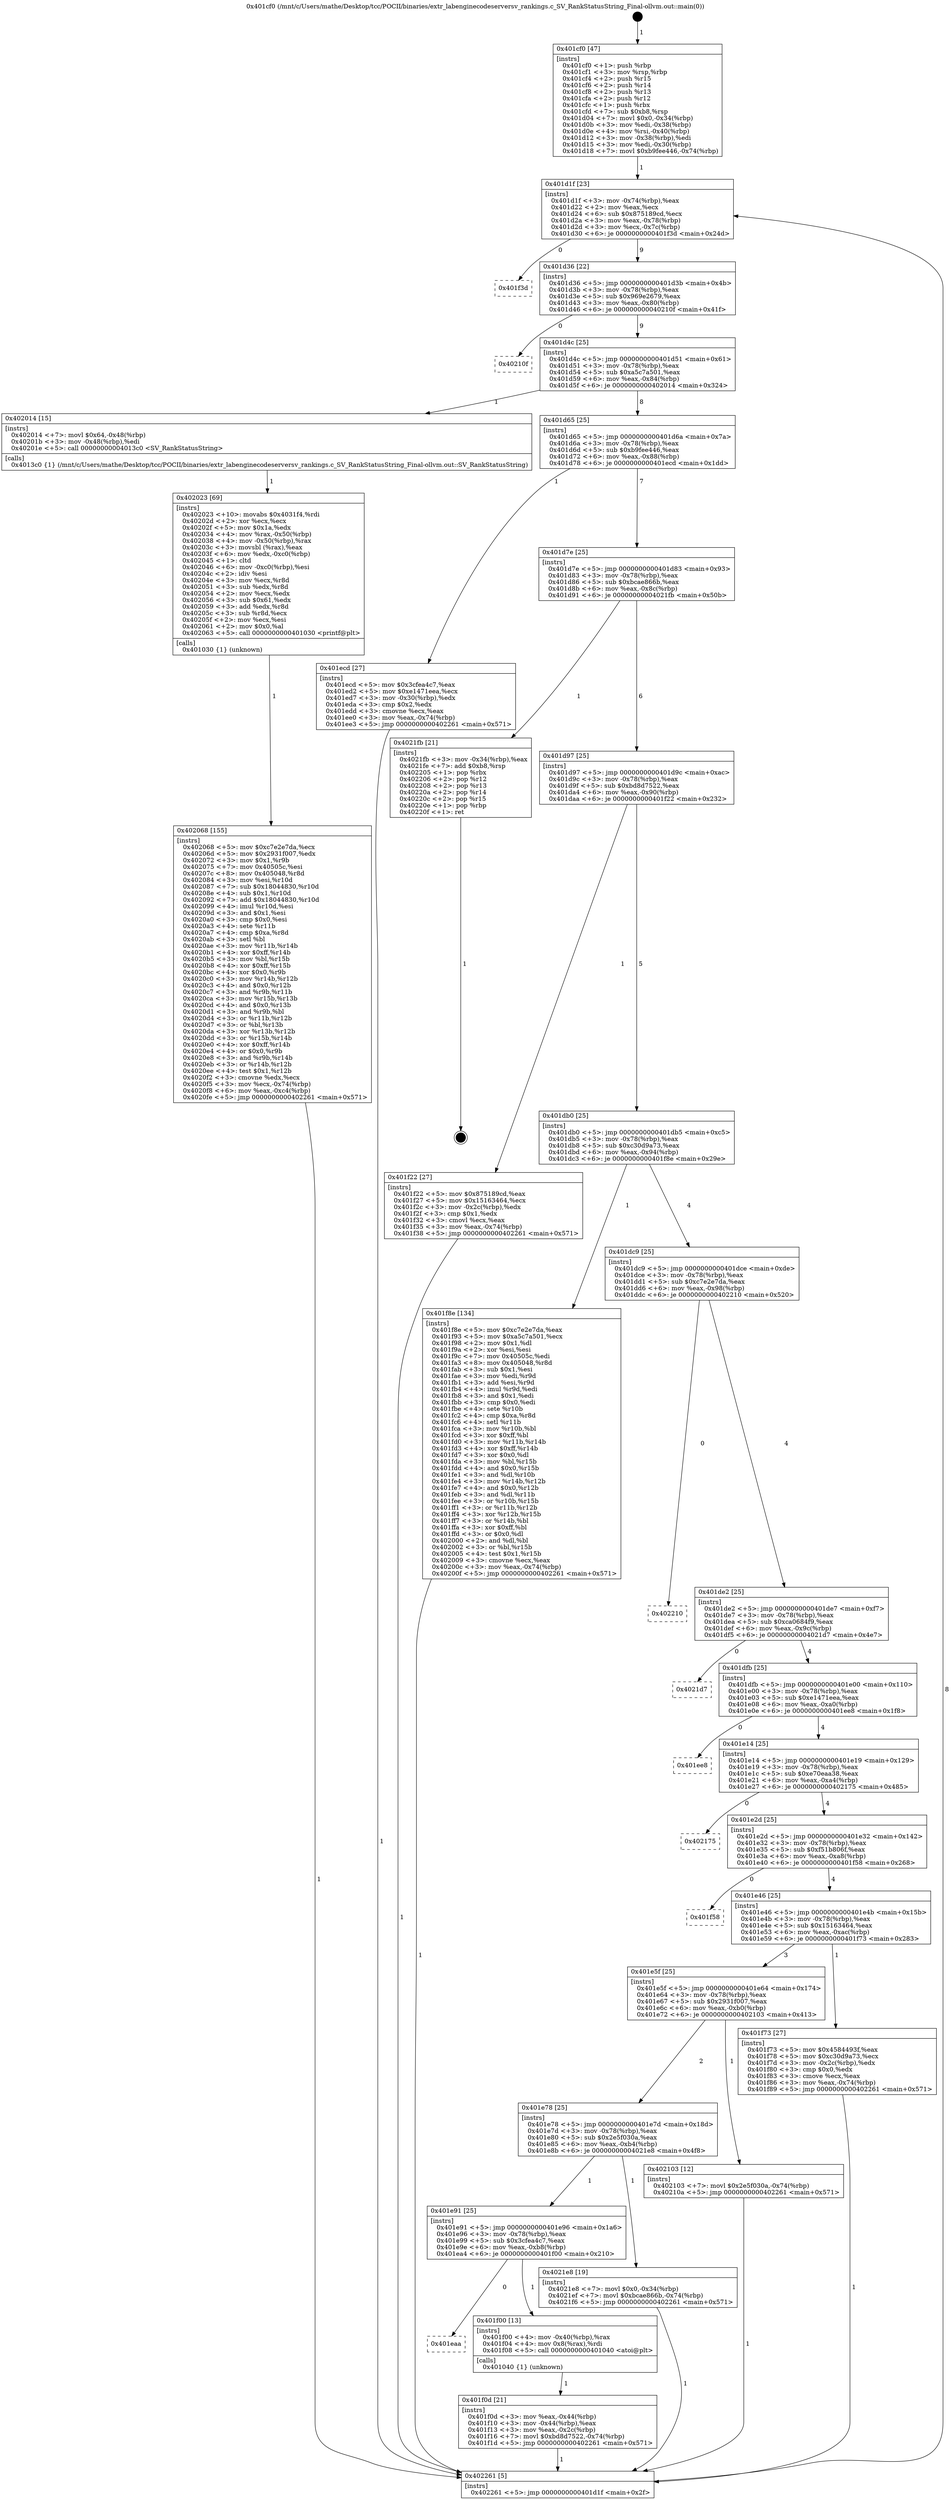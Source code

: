 digraph "0x401cf0" {
  label = "0x401cf0 (/mnt/c/Users/mathe/Desktop/tcc/POCII/binaries/extr_labenginecodeserversv_rankings.c_SV_RankStatusString_Final-ollvm.out::main(0))"
  labelloc = "t"
  node[shape=record]

  Entry [label="",width=0.3,height=0.3,shape=circle,fillcolor=black,style=filled]
  "0x401d1f" [label="{
     0x401d1f [23]\l
     | [instrs]\l
     &nbsp;&nbsp;0x401d1f \<+3\>: mov -0x74(%rbp),%eax\l
     &nbsp;&nbsp;0x401d22 \<+2\>: mov %eax,%ecx\l
     &nbsp;&nbsp;0x401d24 \<+6\>: sub $0x875189cd,%ecx\l
     &nbsp;&nbsp;0x401d2a \<+3\>: mov %eax,-0x78(%rbp)\l
     &nbsp;&nbsp;0x401d2d \<+3\>: mov %ecx,-0x7c(%rbp)\l
     &nbsp;&nbsp;0x401d30 \<+6\>: je 0000000000401f3d \<main+0x24d\>\l
  }"]
  "0x401f3d" [label="{
     0x401f3d\l
  }", style=dashed]
  "0x401d36" [label="{
     0x401d36 [22]\l
     | [instrs]\l
     &nbsp;&nbsp;0x401d36 \<+5\>: jmp 0000000000401d3b \<main+0x4b\>\l
     &nbsp;&nbsp;0x401d3b \<+3\>: mov -0x78(%rbp),%eax\l
     &nbsp;&nbsp;0x401d3e \<+5\>: sub $0x969e2679,%eax\l
     &nbsp;&nbsp;0x401d43 \<+3\>: mov %eax,-0x80(%rbp)\l
     &nbsp;&nbsp;0x401d46 \<+6\>: je 000000000040210f \<main+0x41f\>\l
  }"]
  Exit [label="",width=0.3,height=0.3,shape=circle,fillcolor=black,style=filled,peripheries=2]
  "0x40210f" [label="{
     0x40210f\l
  }", style=dashed]
  "0x401d4c" [label="{
     0x401d4c [25]\l
     | [instrs]\l
     &nbsp;&nbsp;0x401d4c \<+5\>: jmp 0000000000401d51 \<main+0x61\>\l
     &nbsp;&nbsp;0x401d51 \<+3\>: mov -0x78(%rbp),%eax\l
     &nbsp;&nbsp;0x401d54 \<+5\>: sub $0xa5c7a501,%eax\l
     &nbsp;&nbsp;0x401d59 \<+6\>: mov %eax,-0x84(%rbp)\l
     &nbsp;&nbsp;0x401d5f \<+6\>: je 0000000000402014 \<main+0x324\>\l
  }"]
  "0x402068" [label="{
     0x402068 [155]\l
     | [instrs]\l
     &nbsp;&nbsp;0x402068 \<+5\>: mov $0xc7e2e7da,%ecx\l
     &nbsp;&nbsp;0x40206d \<+5\>: mov $0x2931f007,%edx\l
     &nbsp;&nbsp;0x402072 \<+3\>: mov $0x1,%r9b\l
     &nbsp;&nbsp;0x402075 \<+7\>: mov 0x40505c,%esi\l
     &nbsp;&nbsp;0x40207c \<+8\>: mov 0x405048,%r8d\l
     &nbsp;&nbsp;0x402084 \<+3\>: mov %esi,%r10d\l
     &nbsp;&nbsp;0x402087 \<+7\>: sub $0x18044830,%r10d\l
     &nbsp;&nbsp;0x40208e \<+4\>: sub $0x1,%r10d\l
     &nbsp;&nbsp;0x402092 \<+7\>: add $0x18044830,%r10d\l
     &nbsp;&nbsp;0x402099 \<+4\>: imul %r10d,%esi\l
     &nbsp;&nbsp;0x40209d \<+3\>: and $0x1,%esi\l
     &nbsp;&nbsp;0x4020a0 \<+3\>: cmp $0x0,%esi\l
     &nbsp;&nbsp;0x4020a3 \<+4\>: sete %r11b\l
     &nbsp;&nbsp;0x4020a7 \<+4\>: cmp $0xa,%r8d\l
     &nbsp;&nbsp;0x4020ab \<+3\>: setl %bl\l
     &nbsp;&nbsp;0x4020ae \<+3\>: mov %r11b,%r14b\l
     &nbsp;&nbsp;0x4020b1 \<+4\>: xor $0xff,%r14b\l
     &nbsp;&nbsp;0x4020b5 \<+3\>: mov %bl,%r15b\l
     &nbsp;&nbsp;0x4020b8 \<+4\>: xor $0xff,%r15b\l
     &nbsp;&nbsp;0x4020bc \<+4\>: xor $0x0,%r9b\l
     &nbsp;&nbsp;0x4020c0 \<+3\>: mov %r14b,%r12b\l
     &nbsp;&nbsp;0x4020c3 \<+4\>: and $0x0,%r12b\l
     &nbsp;&nbsp;0x4020c7 \<+3\>: and %r9b,%r11b\l
     &nbsp;&nbsp;0x4020ca \<+3\>: mov %r15b,%r13b\l
     &nbsp;&nbsp;0x4020cd \<+4\>: and $0x0,%r13b\l
     &nbsp;&nbsp;0x4020d1 \<+3\>: and %r9b,%bl\l
     &nbsp;&nbsp;0x4020d4 \<+3\>: or %r11b,%r12b\l
     &nbsp;&nbsp;0x4020d7 \<+3\>: or %bl,%r13b\l
     &nbsp;&nbsp;0x4020da \<+3\>: xor %r13b,%r12b\l
     &nbsp;&nbsp;0x4020dd \<+3\>: or %r15b,%r14b\l
     &nbsp;&nbsp;0x4020e0 \<+4\>: xor $0xff,%r14b\l
     &nbsp;&nbsp;0x4020e4 \<+4\>: or $0x0,%r9b\l
     &nbsp;&nbsp;0x4020e8 \<+3\>: and %r9b,%r14b\l
     &nbsp;&nbsp;0x4020eb \<+3\>: or %r14b,%r12b\l
     &nbsp;&nbsp;0x4020ee \<+4\>: test $0x1,%r12b\l
     &nbsp;&nbsp;0x4020f2 \<+3\>: cmovne %edx,%ecx\l
     &nbsp;&nbsp;0x4020f5 \<+3\>: mov %ecx,-0x74(%rbp)\l
     &nbsp;&nbsp;0x4020f8 \<+6\>: mov %eax,-0xc4(%rbp)\l
     &nbsp;&nbsp;0x4020fe \<+5\>: jmp 0000000000402261 \<main+0x571\>\l
  }"]
  "0x402014" [label="{
     0x402014 [15]\l
     | [instrs]\l
     &nbsp;&nbsp;0x402014 \<+7\>: movl $0x64,-0x48(%rbp)\l
     &nbsp;&nbsp;0x40201b \<+3\>: mov -0x48(%rbp),%edi\l
     &nbsp;&nbsp;0x40201e \<+5\>: call 00000000004013c0 \<SV_RankStatusString\>\l
     | [calls]\l
     &nbsp;&nbsp;0x4013c0 \{1\} (/mnt/c/Users/mathe/Desktop/tcc/POCII/binaries/extr_labenginecodeserversv_rankings.c_SV_RankStatusString_Final-ollvm.out::SV_RankStatusString)\l
  }"]
  "0x401d65" [label="{
     0x401d65 [25]\l
     | [instrs]\l
     &nbsp;&nbsp;0x401d65 \<+5\>: jmp 0000000000401d6a \<main+0x7a\>\l
     &nbsp;&nbsp;0x401d6a \<+3\>: mov -0x78(%rbp),%eax\l
     &nbsp;&nbsp;0x401d6d \<+5\>: sub $0xb9fee446,%eax\l
     &nbsp;&nbsp;0x401d72 \<+6\>: mov %eax,-0x88(%rbp)\l
     &nbsp;&nbsp;0x401d78 \<+6\>: je 0000000000401ecd \<main+0x1dd\>\l
  }"]
  "0x402023" [label="{
     0x402023 [69]\l
     | [instrs]\l
     &nbsp;&nbsp;0x402023 \<+10\>: movabs $0x4031f4,%rdi\l
     &nbsp;&nbsp;0x40202d \<+2\>: xor %ecx,%ecx\l
     &nbsp;&nbsp;0x40202f \<+5\>: mov $0x1a,%edx\l
     &nbsp;&nbsp;0x402034 \<+4\>: mov %rax,-0x50(%rbp)\l
     &nbsp;&nbsp;0x402038 \<+4\>: mov -0x50(%rbp),%rax\l
     &nbsp;&nbsp;0x40203c \<+3\>: movsbl (%rax),%eax\l
     &nbsp;&nbsp;0x40203f \<+6\>: mov %edx,-0xc0(%rbp)\l
     &nbsp;&nbsp;0x402045 \<+1\>: cltd\l
     &nbsp;&nbsp;0x402046 \<+6\>: mov -0xc0(%rbp),%esi\l
     &nbsp;&nbsp;0x40204c \<+2\>: idiv %esi\l
     &nbsp;&nbsp;0x40204e \<+3\>: mov %ecx,%r8d\l
     &nbsp;&nbsp;0x402051 \<+3\>: sub %edx,%r8d\l
     &nbsp;&nbsp;0x402054 \<+2\>: mov %ecx,%edx\l
     &nbsp;&nbsp;0x402056 \<+3\>: sub $0x61,%edx\l
     &nbsp;&nbsp;0x402059 \<+3\>: add %edx,%r8d\l
     &nbsp;&nbsp;0x40205c \<+3\>: sub %r8d,%ecx\l
     &nbsp;&nbsp;0x40205f \<+2\>: mov %ecx,%esi\l
     &nbsp;&nbsp;0x402061 \<+2\>: mov $0x0,%al\l
     &nbsp;&nbsp;0x402063 \<+5\>: call 0000000000401030 \<printf@plt\>\l
     | [calls]\l
     &nbsp;&nbsp;0x401030 \{1\} (unknown)\l
  }"]
  "0x401ecd" [label="{
     0x401ecd [27]\l
     | [instrs]\l
     &nbsp;&nbsp;0x401ecd \<+5\>: mov $0x3cfea4c7,%eax\l
     &nbsp;&nbsp;0x401ed2 \<+5\>: mov $0xe1471eea,%ecx\l
     &nbsp;&nbsp;0x401ed7 \<+3\>: mov -0x30(%rbp),%edx\l
     &nbsp;&nbsp;0x401eda \<+3\>: cmp $0x2,%edx\l
     &nbsp;&nbsp;0x401edd \<+3\>: cmovne %ecx,%eax\l
     &nbsp;&nbsp;0x401ee0 \<+3\>: mov %eax,-0x74(%rbp)\l
     &nbsp;&nbsp;0x401ee3 \<+5\>: jmp 0000000000402261 \<main+0x571\>\l
  }"]
  "0x401d7e" [label="{
     0x401d7e [25]\l
     | [instrs]\l
     &nbsp;&nbsp;0x401d7e \<+5\>: jmp 0000000000401d83 \<main+0x93\>\l
     &nbsp;&nbsp;0x401d83 \<+3\>: mov -0x78(%rbp),%eax\l
     &nbsp;&nbsp;0x401d86 \<+5\>: sub $0xbcae866b,%eax\l
     &nbsp;&nbsp;0x401d8b \<+6\>: mov %eax,-0x8c(%rbp)\l
     &nbsp;&nbsp;0x401d91 \<+6\>: je 00000000004021fb \<main+0x50b\>\l
  }"]
  "0x402261" [label="{
     0x402261 [5]\l
     | [instrs]\l
     &nbsp;&nbsp;0x402261 \<+5\>: jmp 0000000000401d1f \<main+0x2f\>\l
  }"]
  "0x401cf0" [label="{
     0x401cf0 [47]\l
     | [instrs]\l
     &nbsp;&nbsp;0x401cf0 \<+1\>: push %rbp\l
     &nbsp;&nbsp;0x401cf1 \<+3\>: mov %rsp,%rbp\l
     &nbsp;&nbsp;0x401cf4 \<+2\>: push %r15\l
     &nbsp;&nbsp;0x401cf6 \<+2\>: push %r14\l
     &nbsp;&nbsp;0x401cf8 \<+2\>: push %r13\l
     &nbsp;&nbsp;0x401cfa \<+2\>: push %r12\l
     &nbsp;&nbsp;0x401cfc \<+1\>: push %rbx\l
     &nbsp;&nbsp;0x401cfd \<+7\>: sub $0xb8,%rsp\l
     &nbsp;&nbsp;0x401d04 \<+7\>: movl $0x0,-0x34(%rbp)\l
     &nbsp;&nbsp;0x401d0b \<+3\>: mov %edi,-0x38(%rbp)\l
     &nbsp;&nbsp;0x401d0e \<+4\>: mov %rsi,-0x40(%rbp)\l
     &nbsp;&nbsp;0x401d12 \<+3\>: mov -0x38(%rbp),%edi\l
     &nbsp;&nbsp;0x401d15 \<+3\>: mov %edi,-0x30(%rbp)\l
     &nbsp;&nbsp;0x401d18 \<+7\>: movl $0xb9fee446,-0x74(%rbp)\l
  }"]
  "0x401f0d" [label="{
     0x401f0d [21]\l
     | [instrs]\l
     &nbsp;&nbsp;0x401f0d \<+3\>: mov %eax,-0x44(%rbp)\l
     &nbsp;&nbsp;0x401f10 \<+3\>: mov -0x44(%rbp),%eax\l
     &nbsp;&nbsp;0x401f13 \<+3\>: mov %eax,-0x2c(%rbp)\l
     &nbsp;&nbsp;0x401f16 \<+7\>: movl $0xbd8d7522,-0x74(%rbp)\l
     &nbsp;&nbsp;0x401f1d \<+5\>: jmp 0000000000402261 \<main+0x571\>\l
  }"]
  "0x4021fb" [label="{
     0x4021fb [21]\l
     | [instrs]\l
     &nbsp;&nbsp;0x4021fb \<+3\>: mov -0x34(%rbp),%eax\l
     &nbsp;&nbsp;0x4021fe \<+7\>: add $0xb8,%rsp\l
     &nbsp;&nbsp;0x402205 \<+1\>: pop %rbx\l
     &nbsp;&nbsp;0x402206 \<+2\>: pop %r12\l
     &nbsp;&nbsp;0x402208 \<+2\>: pop %r13\l
     &nbsp;&nbsp;0x40220a \<+2\>: pop %r14\l
     &nbsp;&nbsp;0x40220c \<+2\>: pop %r15\l
     &nbsp;&nbsp;0x40220e \<+1\>: pop %rbp\l
     &nbsp;&nbsp;0x40220f \<+1\>: ret\l
  }"]
  "0x401d97" [label="{
     0x401d97 [25]\l
     | [instrs]\l
     &nbsp;&nbsp;0x401d97 \<+5\>: jmp 0000000000401d9c \<main+0xac\>\l
     &nbsp;&nbsp;0x401d9c \<+3\>: mov -0x78(%rbp),%eax\l
     &nbsp;&nbsp;0x401d9f \<+5\>: sub $0xbd8d7522,%eax\l
     &nbsp;&nbsp;0x401da4 \<+6\>: mov %eax,-0x90(%rbp)\l
     &nbsp;&nbsp;0x401daa \<+6\>: je 0000000000401f22 \<main+0x232\>\l
  }"]
  "0x401eaa" [label="{
     0x401eaa\l
  }", style=dashed]
  "0x401f22" [label="{
     0x401f22 [27]\l
     | [instrs]\l
     &nbsp;&nbsp;0x401f22 \<+5\>: mov $0x875189cd,%eax\l
     &nbsp;&nbsp;0x401f27 \<+5\>: mov $0x15163464,%ecx\l
     &nbsp;&nbsp;0x401f2c \<+3\>: mov -0x2c(%rbp),%edx\l
     &nbsp;&nbsp;0x401f2f \<+3\>: cmp $0x1,%edx\l
     &nbsp;&nbsp;0x401f32 \<+3\>: cmovl %ecx,%eax\l
     &nbsp;&nbsp;0x401f35 \<+3\>: mov %eax,-0x74(%rbp)\l
     &nbsp;&nbsp;0x401f38 \<+5\>: jmp 0000000000402261 \<main+0x571\>\l
  }"]
  "0x401db0" [label="{
     0x401db0 [25]\l
     | [instrs]\l
     &nbsp;&nbsp;0x401db0 \<+5\>: jmp 0000000000401db5 \<main+0xc5\>\l
     &nbsp;&nbsp;0x401db5 \<+3\>: mov -0x78(%rbp),%eax\l
     &nbsp;&nbsp;0x401db8 \<+5\>: sub $0xc30d9a73,%eax\l
     &nbsp;&nbsp;0x401dbd \<+6\>: mov %eax,-0x94(%rbp)\l
     &nbsp;&nbsp;0x401dc3 \<+6\>: je 0000000000401f8e \<main+0x29e\>\l
  }"]
  "0x401f00" [label="{
     0x401f00 [13]\l
     | [instrs]\l
     &nbsp;&nbsp;0x401f00 \<+4\>: mov -0x40(%rbp),%rax\l
     &nbsp;&nbsp;0x401f04 \<+4\>: mov 0x8(%rax),%rdi\l
     &nbsp;&nbsp;0x401f08 \<+5\>: call 0000000000401040 \<atoi@plt\>\l
     | [calls]\l
     &nbsp;&nbsp;0x401040 \{1\} (unknown)\l
  }"]
  "0x401f8e" [label="{
     0x401f8e [134]\l
     | [instrs]\l
     &nbsp;&nbsp;0x401f8e \<+5\>: mov $0xc7e2e7da,%eax\l
     &nbsp;&nbsp;0x401f93 \<+5\>: mov $0xa5c7a501,%ecx\l
     &nbsp;&nbsp;0x401f98 \<+2\>: mov $0x1,%dl\l
     &nbsp;&nbsp;0x401f9a \<+2\>: xor %esi,%esi\l
     &nbsp;&nbsp;0x401f9c \<+7\>: mov 0x40505c,%edi\l
     &nbsp;&nbsp;0x401fa3 \<+8\>: mov 0x405048,%r8d\l
     &nbsp;&nbsp;0x401fab \<+3\>: sub $0x1,%esi\l
     &nbsp;&nbsp;0x401fae \<+3\>: mov %edi,%r9d\l
     &nbsp;&nbsp;0x401fb1 \<+3\>: add %esi,%r9d\l
     &nbsp;&nbsp;0x401fb4 \<+4\>: imul %r9d,%edi\l
     &nbsp;&nbsp;0x401fb8 \<+3\>: and $0x1,%edi\l
     &nbsp;&nbsp;0x401fbb \<+3\>: cmp $0x0,%edi\l
     &nbsp;&nbsp;0x401fbe \<+4\>: sete %r10b\l
     &nbsp;&nbsp;0x401fc2 \<+4\>: cmp $0xa,%r8d\l
     &nbsp;&nbsp;0x401fc6 \<+4\>: setl %r11b\l
     &nbsp;&nbsp;0x401fca \<+3\>: mov %r10b,%bl\l
     &nbsp;&nbsp;0x401fcd \<+3\>: xor $0xff,%bl\l
     &nbsp;&nbsp;0x401fd0 \<+3\>: mov %r11b,%r14b\l
     &nbsp;&nbsp;0x401fd3 \<+4\>: xor $0xff,%r14b\l
     &nbsp;&nbsp;0x401fd7 \<+3\>: xor $0x0,%dl\l
     &nbsp;&nbsp;0x401fda \<+3\>: mov %bl,%r15b\l
     &nbsp;&nbsp;0x401fdd \<+4\>: and $0x0,%r15b\l
     &nbsp;&nbsp;0x401fe1 \<+3\>: and %dl,%r10b\l
     &nbsp;&nbsp;0x401fe4 \<+3\>: mov %r14b,%r12b\l
     &nbsp;&nbsp;0x401fe7 \<+4\>: and $0x0,%r12b\l
     &nbsp;&nbsp;0x401feb \<+3\>: and %dl,%r11b\l
     &nbsp;&nbsp;0x401fee \<+3\>: or %r10b,%r15b\l
     &nbsp;&nbsp;0x401ff1 \<+3\>: or %r11b,%r12b\l
     &nbsp;&nbsp;0x401ff4 \<+3\>: xor %r12b,%r15b\l
     &nbsp;&nbsp;0x401ff7 \<+3\>: or %r14b,%bl\l
     &nbsp;&nbsp;0x401ffa \<+3\>: xor $0xff,%bl\l
     &nbsp;&nbsp;0x401ffd \<+3\>: or $0x0,%dl\l
     &nbsp;&nbsp;0x402000 \<+2\>: and %dl,%bl\l
     &nbsp;&nbsp;0x402002 \<+3\>: or %bl,%r15b\l
     &nbsp;&nbsp;0x402005 \<+4\>: test $0x1,%r15b\l
     &nbsp;&nbsp;0x402009 \<+3\>: cmovne %ecx,%eax\l
     &nbsp;&nbsp;0x40200c \<+3\>: mov %eax,-0x74(%rbp)\l
     &nbsp;&nbsp;0x40200f \<+5\>: jmp 0000000000402261 \<main+0x571\>\l
  }"]
  "0x401dc9" [label="{
     0x401dc9 [25]\l
     | [instrs]\l
     &nbsp;&nbsp;0x401dc9 \<+5\>: jmp 0000000000401dce \<main+0xde\>\l
     &nbsp;&nbsp;0x401dce \<+3\>: mov -0x78(%rbp),%eax\l
     &nbsp;&nbsp;0x401dd1 \<+5\>: sub $0xc7e2e7da,%eax\l
     &nbsp;&nbsp;0x401dd6 \<+6\>: mov %eax,-0x98(%rbp)\l
     &nbsp;&nbsp;0x401ddc \<+6\>: je 0000000000402210 \<main+0x520\>\l
  }"]
  "0x401e91" [label="{
     0x401e91 [25]\l
     | [instrs]\l
     &nbsp;&nbsp;0x401e91 \<+5\>: jmp 0000000000401e96 \<main+0x1a6\>\l
     &nbsp;&nbsp;0x401e96 \<+3\>: mov -0x78(%rbp),%eax\l
     &nbsp;&nbsp;0x401e99 \<+5\>: sub $0x3cfea4c7,%eax\l
     &nbsp;&nbsp;0x401e9e \<+6\>: mov %eax,-0xb8(%rbp)\l
     &nbsp;&nbsp;0x401ea4 \<+6\>: je 0000000000401f00 \<main+0x210\>\l
  }"]
  "0x402210" [label="{
     0x402210\l
  }", style=dashed]
  "0x401de2" [label="{
     0x401de2 [25]\l
     | [instrs]\l
     &nbsp;&nbsp;0x401de2 \<+5\>: jmp 0000000000401de7 \<main+0xf7\>\l
     &nbsp;&nbsp;0x401de7 \<+3\>: mov -0x78(%rbp),%eax\l
     &nbsp;&nbsp;0x401dea \<+5\>: sub $0xca0684f9,%eax\l
     &nbsp;&nbsp;0x401def \<+6\>: mov %eax,-0x9c(%rbp)\l
     &nbsp;&nbsp;0x401df5 \<+6\>: je 00000000004021d7 \<main+0x4e7\>\l
  }"]
  "0x4021e8" [label="{
     0x4021e8 [19]\l
     | [instrs]\l
     &nbsp;&nbsp;0x4021e8 \<+7\>: movl $0x0,-0x34(%rbp)\l
     &nbsp;&nbsp;0x4021ef \<+7\>: movl $0xbcae866b,-0x74(%rbp)\l
     &nbsp;&nbsp;0x4021f6 \<+5\>: jmp 0000000000402261 \<main+0x571\>\l
  }"]
  "0x4021d7" [label="{
     0x4021d7\l
  }", style=dashed]
  "0x401dfb" [label="{
     0x401dfb [25]\l
     | [instrs]\l
     &nbsp;&nbsp;0x401dfb \<+5\>: jmp 0000000000401e00 \<main+0x110\>\l
     &nbsp;&nbsp;0x401e00 \<+3\>: mov -0x78(%rbp),%eax\l
     &nbsp;&nbsp;0x401e03 \<+5\>: sub $0xe1471eea,%eax\l
     &nbsp;&nbsp;0x401e08 \<+6\>: mov %eax,-0xa0(%rbp)\l
     &nbsp;&nbsp;0x401e0e \<+6\>: je 0000000000401ee8 \<main+0x1f8\>\l
  }"]
  "0x401e78" [label="{
     0x401e78 [25]\l
     | [instrs]\l
     &nbsp;&nbsp;0x401e78 \<+5\>: jmp 0000000000401e7d \<main+0x18d\>\l
     &nbsp;&nbsp;0x401e7d \<+3\>: mov -0x78(%rbp),%eax\l
     &nbsp;&nbsp;0x401e80 \<+5\>: sub $0x2e5f030a,%eax\l
     &nbsp;&nbsp;0x401e85 \<+6\>: mov %eax,-0xb4(%rbp)\l
     &nbsp;&nbsp;0x401e8b \<+6\>: je 00000000004021e8 \<main+0x4f8\>\l
  }"]
  "0x401ee8" [label="{
     0x401ee8\l
  }", style=dashed]
  "0x401e14" [label="{
     0x401e14 [25]\l
     | [instrs]\l
     &nbsp;&nbsp;0x401e14 \<+5\>: jmp 0000000000401e19 \<main+0x129\>\l
     &nbsp;&nbsp;0x401e19 \<+3\>: mov -0x78(%rbp),%eax\l
     &nbsp;&nbsp;0x401e1c \<+5\>: sub $0xe70eaa38,%eax\l
     &nbsp;&nbsp;0x401e21 \<+6\>: mov %eax,-0xa4(%rbp)\l
     &nbsp;&nbsp;0x401e27 \<+6\>: je 0000000000402175 \<main+0x485\>\l
  }"]
  "0x402103" [label="{
     0x402103 [12]\l
     | [instrs]\l
     &nbsp;&nbsp;0x402103 \<+7\>: movl $0x2e5f030a,-0x74(%rbp)\l
     &nbsp;&nbsp;0x40210a \<+5\>: jmp 0000000000402261 \<main+0x571\>\l
  }"]
  "0x402175" [label="{
     0x402175\l
  }", style=dashed]
  "0x401e2d" [label="{
     0x401e2d [25]\l
     | [instrs]\l
     &nbsp;&nbsp;0x401e2d \<+5\>: jmp 0000000000401e32 \<main+0x142\>\l
     &nbsp;&nbsp;0x401e32 \<+3\>: mov -0x78(%rbp),%eax\l
     &nbsp;&nbsp;0x401e35 \<+5\>: sub $0xf51b806f,%eax\l
     &nbsp;&nbsp;0x401e3a \<+6\>: mov %eax,-0xa8(%rbp)\l
     &nbsp;&nbsp;0x401e40 \<+6\>: je 0000000000401f58 \<main+0x268\>\l
  }"]
  "0x401e5f" [label="{
     0x401e5f [25]\l
     | [instrs]\l
     &nbsp;&nbsp;0x401e5f \<+5\>: jmp 0000000000401e64 \<main+0x174\>\l
     &nbsp;&nbsp;0x401e64 \<+3\>: mov -0x78(%rbp),%eax\l
     &nbsp;&nbsp;0x401e67 \<+5\>: sub $0x2931f007,%eax\l
     &nbsp;&nbsp;0x401e6c \<+6\>: mov %eax,-0xb0(%rbp)\l
     &nbsp;&nbsp;0x401e72 \<+6\>: je 0000000000402103 \<main+0x413\>\l
  }"]
  "0x401f58" [label="{
     0x401f58\l
  }", style=dashed]
  "0x401e46" [label="{
     0x401e46 [25]\l
     | [instrs]\l
     &nbsp;&nbsp;0x401e46 \<+5\>: jmp 0000000000401e4b \<main+0x15b\>\l
     &nbsp;&nbsp;0x401e4b \<+3\>: mov -0x78(%rbp),%eax\l
     &nbsp;&nbsp;0x401e4e \<+5\>: sub $0x15163464,%eax\l
     &nbsp;&nbsp;0x401e53 \<+6\>: mov %eax,-0xac(%rbp)\l
     &nbsp;&nbsp;0x401e59 \<+6\>: je 0000000000401f73 \<main+0x283\>\l
  }"]
  "0x401f73" [label="{
     0x401f73 [27]\l
     | [instrs]\l
     &nbsp;&nbsp;0x401f73 \<+5\>: mov $0x4584493f,%eax\l
     &nbsp;&nbsp;0x401f78 \<+5\>: mov $0xc30d9a73,%ecx\l
     &nbsp;&nbsp;0x401f7d \<+3\>: mov -0x2c(%rbp),%edx\l
     &nbsp;&nbsp;0x401f80 \<+3\>: cmp $0x0,%edx\l
     &nbsp;&nbsp;0x401f83 \<+3\>: cmove %ecx,%eax\l
     &nbsp;&nbsp;0x401f86 \<+3\>: mov %eax,-0x74(%rbp)\l
     &nbsp;&nbsp;0x401f89 \<+5\>: jmp 0000000000402261 \<main+0x571\>\l
  }"]
  Entry -> "0x401cf0" [label=" 1"]
  "0x401d1f" -> "0x401f3d" [label=" 0"]
  "0x401d1f" -> "0x401d36" [label=" 9"]
  "0x4021fb" -> Exit [label=" 1"]
  "0x401d36" -> "0x40210f" [label=" 0"]
  "0x401d36" -> "0x401d4c" [label=" 9"]
  "0x4021e8" -> "0x402261" [label=" 1"]
  "0x401d4c" -> "0x402014" [label=" 1"]
  "0x401d4c" -> "0x401d65" [label=" 8"]
  "0x402103" -> "0x402261" [label=" 1"]
  "0x401d65" -> "0x401ecd" [label=" 1"]
  "0x401d65" -> "0x401d7e" [label=" 7"]
  "0x401ecd" -> "0x402261" [label=" 1"]
  "0x401cf0" -> "0x401d1f" [label=" 1"]
  "0x402261" -> "0x401d1f" [label=" 8"]
  "0x402068" -> "0x402261" [label=" 1"]
  "0x401d7e" -> "0x4021fb" [label=" 1"]
  "0x401d7e" -> "0x401d97" [label=" 6"]
  "0x402023" -> "0x402068" [label=" 1"]
  "0x401d97" -> "0x401f22" [label=" 1"]
  "0x401d97" -> "0x401db0" [label=" 5"]
  "0x402014" -> "0x402023" [label=" 1"]
  "0x401db0" -> "0x401f8e" [label=" 1"]
  "0x401db0" -> "0x401dc9" [label=" 4"]
  "0x401f8e" -> "0x402261" [label=" 1"]
  "0x401dc9" -> "0x402210" [label=" 0"]
  "0x401dc9" -> "0x401de2" [label=" 4"]
  "0x401f22" -> "0x402261" [label=" 1"]
  "0x401de2" -> "0x4021d7" [label=" 0"]
  "0x401de2" -> "0x401dfb" [label=" 4"]
  "0x401f0d" -> "0x402261" [label=" 1"]
  "0x401dfb" -> "0x401ee8" [label=" 0"]
  "0x401dfb" -> "0x401e14" [label=" 4"]
  "0x401e91" -> "0x401eaa" [label=" 0"]
  "0x401e14" -> "0x402175" [label=" 0"]
  "0x401e14" -> "0x401e2d" [label=" 4"]
  "0x401e91" -> "0x401f00" [label=" 1"]
  "0x401e2d" -> "0x401f58" [label=" 0"]
  "0x401e2d" -> "0x401e46" [label=" 4"]
  "0x401e78" -> "0x401e91" [label=" 1"]
  "0x401e46" -> "0x401f73" [label=" 1"]
  "0x401e46" -> "0x401e5f" [label=" 3"]
  "0x401f73" -> "0x402261" [label=" 1"]
  "0x401e5f" -> "0x402103" [label=" 1"]
  "0x401e5f" -> "0x401e78" [label=" 2"]
  "0x401f00" -> "0x401f0d" [label=" 1"]
  "0x401e78" -> "0x4021e8" [label=" 1"]
}
